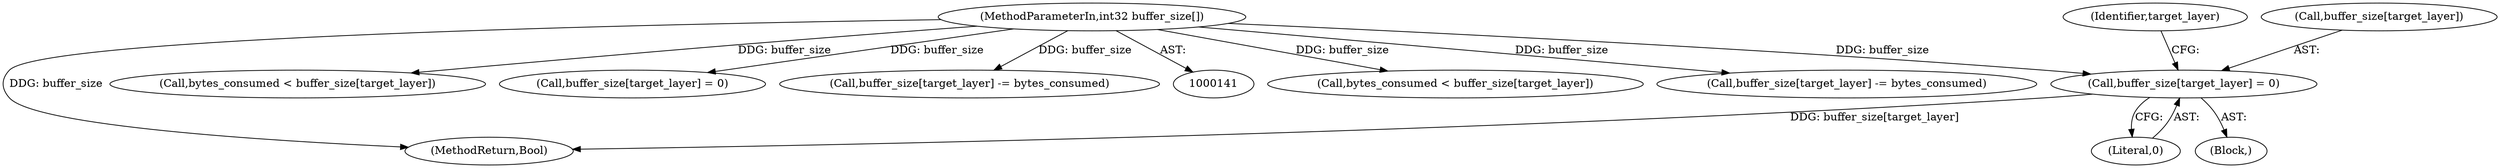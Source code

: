 digraph "0_Android_961e5ac5788b52304e64b9a509781beaf5201fb0_1@array" {
"1000240" [label="(Call,buffer_size[target_layer] = 0)"];
"1000143" [label="(MethodParameterIn,int32 buffer_size[])"];
"1000240" [label="(Call,buffer_size[target_layer] = 0)"];
"1000246" [label="(Identifier,target_layer)"];
"1000227" [label="(Call,bytes_consumed < buffer_size[target_layer])"];
"1000573" [label="(Call,buffer_size[target_layer] -= bytes_consumed)"];
"1000239" [label="(Block,)"];
"1000664" [label="(MethodReturn,Bool)"];
"1000567" [label="(Call,bytes_consumed < buffer_size[target_layer])"];
"1000580" [label="(Call,buffer_size[target_layer] = 0)"];
"1000244" [label="(Literal,0)"];
"1000143" [label="(MethodParameterIn,int32 buffer_size[])"];
"1000241" [label="(Call,buffer_size[target_layer])"];
"1000233" [label="(Call,buffer_size[target_layer] -= bytes_consumed)"];
"1000240" -> "1000239"  [label="AST: "];
"1000240" -> "1000244"  [label="CFG: "];
"1000241" -> "1000240"  [label="AST: "];
"1000244" -> "1000240"  [label="AST: "];
"1000246" -> "1000240"  [label="CFG: "];
"1000240" -> "1000664"  [label="DDG: buffer_size[target_layer]"];
"1000143" -> "1000240"  [label="DDG: buffer_size"];
"1000143" -> "1000141"  [label="AST: "];
"1000143" -> "1000664"  [label="DDG: buffer_size"];
"1000143" -> "1000227"  [label="DDG: buffer_size"];
"1000143" -> "1000233"  [label="DDG: buffer_size"];
"1000143" -> "1000567"  [label="DDG: buffer_size"];
"1000143" -> "1000573"  [label="DDG: buffer_size"];
"1000143" -> "1000580"  [label="DDG: buffer_size"];
}
